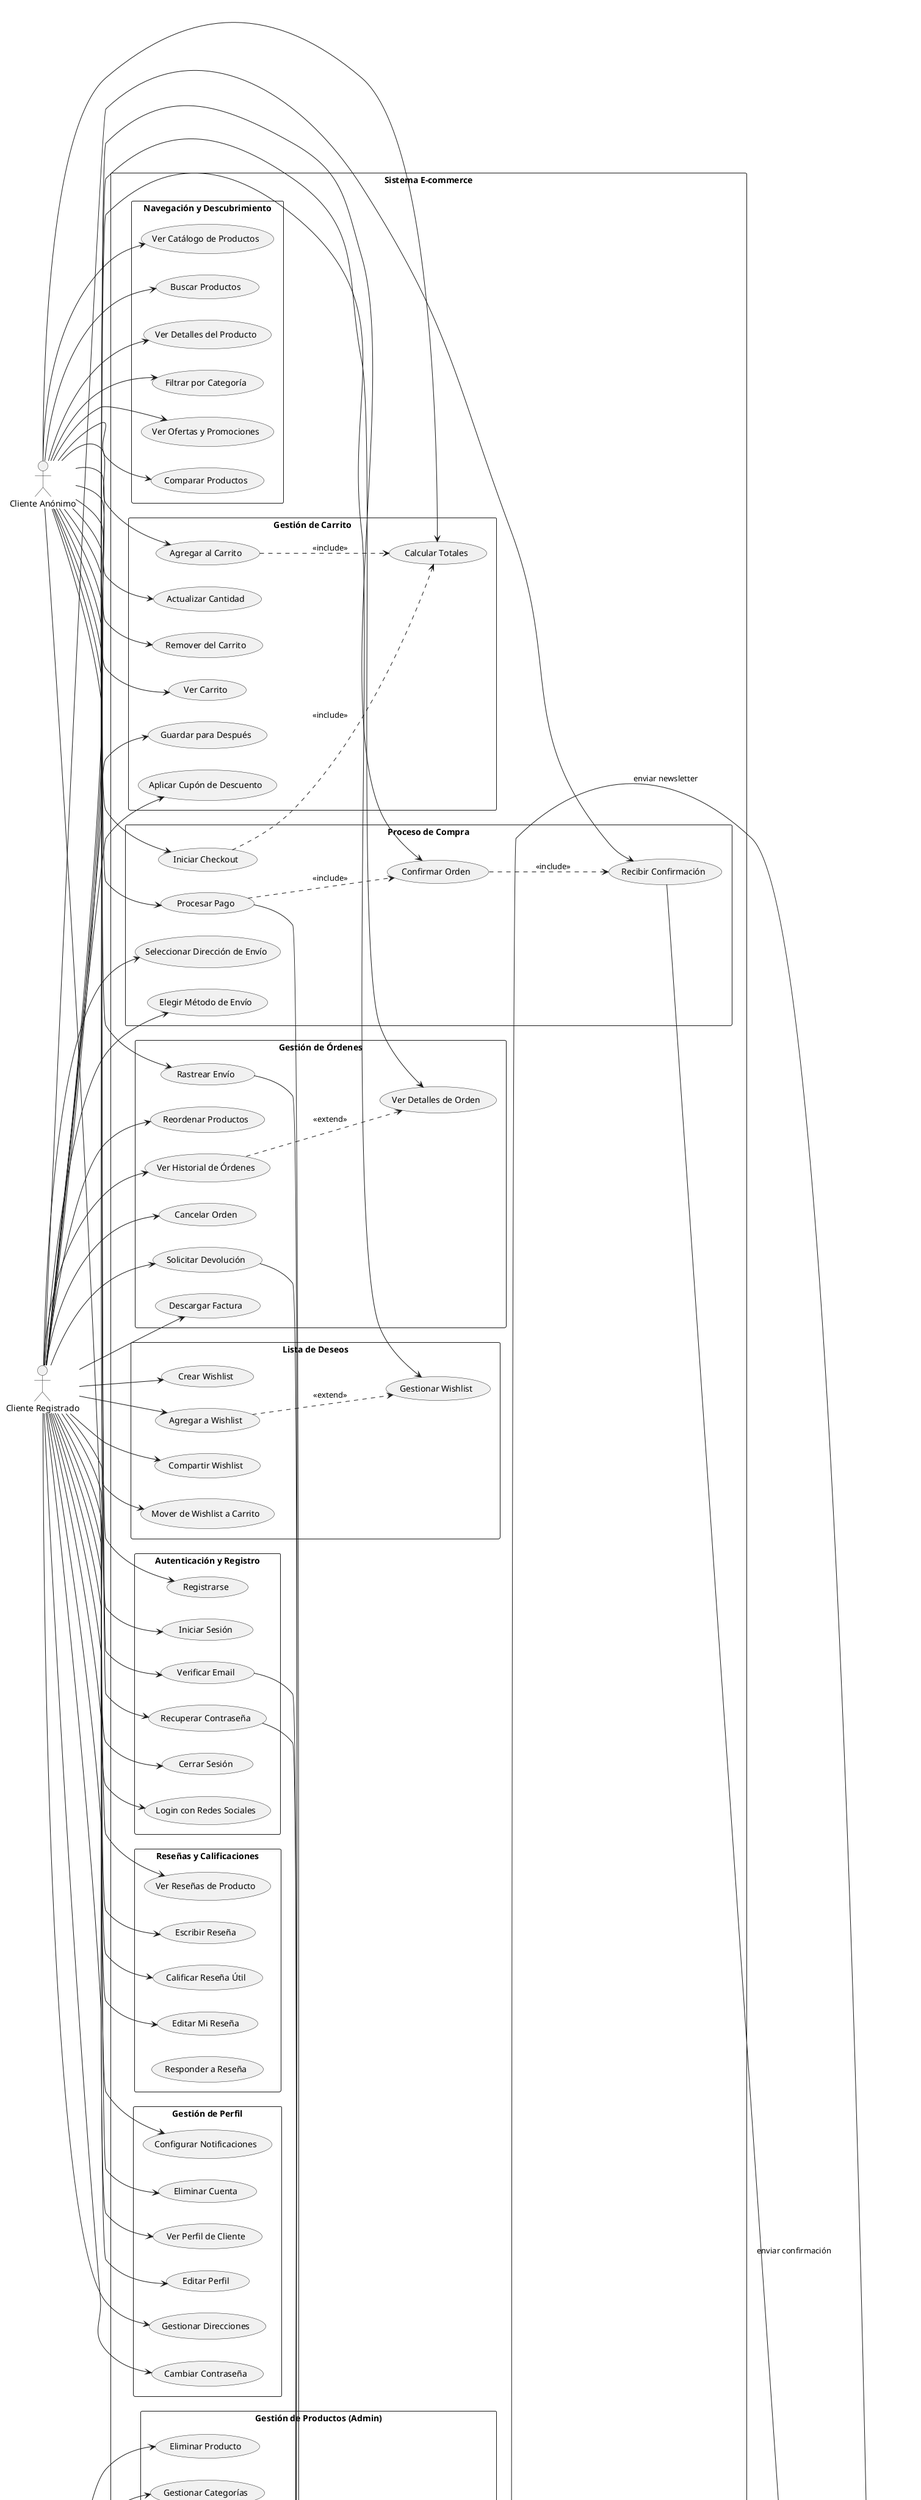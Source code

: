 @startuml UseCase_Ecommerce_System

!define ACTOR actor
!define USECASE usecase
!define SYSTEM rectangle

left to right direction
skinparam packageStyle rectangle

' ===== COMENTARIO DESCRIPTIVO =====
' Sistema E-commerce para Pequeños Comercios
' Casos de uso organizados por actores y funcionalidades:
' - Gestión completa de productos y catálogo
' - Carrito de compras y procesamiento de órdenes
' - Sistema de usuarios con roles diferenciados
' - Integración con gateways de pago múltiples
' - Gestión de inventario y stock
' - Sistema de promociones y marketing
' - Reviews, wishlist y experiencia social
' - Panel administrativo completo
' - Analíticas y reportes

' ===== ACTORES =====

ACTOR "Cliente Anónimo" as Anonymous
ACTOR "Cliente Registrado" as Customer
ACTOR "Administrador" as Admin
ACTOR "Manager de Tienda" as Manager
ACTOR "Sistema de Pagos" as PaymentSystem
ACTOR "Sistema de Email" as EmailSystem
ACTOR "Sistema de Envíos" as ShippingSystem

' ===== SISTEMA PRINCIPAL =====

SYSTEM "Sistema E-commerce" {

  ' ===== CASOS DE USO PÚBLICOS =====
  package "Navegación y Descubrimiento" {
    USECASE "Ver Catálogo de Productos" as UC001
    USECASE "Buscar Productos" as UC002
    USECASE "Ver Detalles del Producto" as UC003
    USECASE "Filtrar por Categoría" as UC004
    USECASE "Ver Ofertas y Promociones" as UC005
    USECASE "Comparar Productos" as UC006
  }

  ' ===== CASOS DE USO DE AUTENTICACIÓN =====
  package "Autenticación y Registro" {
    USECASE "Registrarse" as UC101
    USECASE "Iniciar Sesión" as UC102
    USECASE "Verificar Email" as UC103
    USECASE "Recuperar Contraseña" as UC104
    USECASE "Cerrar Sesión" as UC105
    USECASE "Login con Redes Sociales" as UC106
  }

  ' ===== CASOS DE USO DE PERFIL =====
  package "Gestión de Perfil" {
    USECASE "Ver Perfil de Cliente" as UC201
    USECASE "Editar Perfil" as UC202
    USECASE "Gestionar Direcciones" as UC203
    USECASE "Cambiar Contraseña" as UC204
    USECASE "Configurar Notificaciones" as UC205
    USECASE "Eliminar Cuenta" as UC206
  }

  ' ===== CASOS DE USO DE CARRITO =====
  package "Gestión de Carrito" {
    USECASE "Agregar al Carrito" as UC301
    USECASE "Actualizar Cantidad" as UC302
    USECASE "Remover del Carrito" as UC303
    USECASE "Ver Carrito" as UC304
    USECASE "Calcular Totales" as UC305
    USECASE "Guardar para Después" as UC306
    USECASE "Aplicar Cupón de Descuento" as UC307
  }

  ' ===== CASOS DE USO DE CHECKOUT =====
  package "Proceso de Compra" {
    USECASE "Iniciar Checkout" as UC401
    USECASE "Seleccionar Dirección de Envío" as UC402
    USECASE "Elegir Método de Envío" as UC403
    USECASE "Procesar Pago" as UC404
    USECASE "Confirmar Orden" as UC405
    USECASE "Recibir Confirmación" as UC406
  }

  ' ===== CASOS DE USO DE ÓRDENES =====
  package "Gestión de Órdenes" {
    USECASE "Ver Historial de Órdenes" as UC501
    USECASE "Ver Detalles de Orden" as UC502
    USECASE "Rastrear Envío" as UC503
    USECASE "Cancelar Orden" as UC504
    USECASE "Solicitar Devolución" as UC505
    USECASE "Descargar Factura" as UC506
    USECASE "Reordenar Productos" as UC507
  }

  ' ===== CASOS DE USO DE WISHLIST =====
  package "Lista de Deseos" {
    USECASE "Crear Wishlist" as UC601
    USECASE "Agregar a Wishlist" as UC602
    USECASE "Gestionar Wishlist" as UC603
    USECASE "Compartir Wishlist" as UC604
    USECASE "Mover de Wishlist a Carrito" as UC605
  }

  ' ===== CASOS DE USO DE REVIEWS =====
  package "Reseñas y Calificaciones" {
    USECASE "Escribir Reseña" as UC701
    USECASE "Ver Reseñas de Producto" as UC702
    USECASE "Calificar Reseña Útil" as UC703
    USECASE "Editar Mi Reseña" as UC704
    USECASE "Responder a Reseña" as UC705
  }

  ' ===== CASOS DE USO ADMINISTRATIVOS =====
  package "Gestión de Productos (Admin)" {
    USECASE "Crear Producto" as UC801
    USECASE "Editar Producto" as UC802
    USECASE "Eliminar Producto" as UC803
    USECASE "Gestionar Categorías" as UC804
    USECASE "Gestionar Stock" as UC805
    USECASE "Importar Productos" as UC806
    USECASE "Configurar Variantes" as UC807
  }

  package "Gestión de Órdenes (Admin)" {
    USECASE "Ver Todas las Órdenes" as UC851
    USECASE "Procesar Orden" as UC852
    USECASE "Actualizar Estado de Envío" as UC853
    USECASE "Procesar Reembolso" as UC854
    USECASE "Gestionar Devoluciones" as UC855
  }

  package "Gestión de Clientes (Admin)" {
    USECASE "Ver Lista de Clientes" as UC901
    USECASE "Ver Perfil de Cliente" as UC902
    USECASE "Suspender Cliente" as UC903
    USECASE "Gestionar Roles de Usuario" as UC904
  }

  package "Marketing y Promociones" {
    USECASE "Crear Cupones" as UC951
    USECASE "Gestionar Campañas" as UC952
    USECASE "Enviar Newsletter" as UC953
    USECASE "Configurar Ofertas" as UC954
  }

  package "Analíticas y Reportes" {
    USECASE "Ver Dashboard de Ventas" as UC1001
    USECASE "Generar Reporte de Ventas" as UC1002
    USECASE "Analizar Comportamiento" as UC1003
    USECASE "Ver Productos Populares" as UC1004
    USECASE "Monitorear Inventario" as UC1005
  }

  package "Configuración del Sistema" {
    USECASE "Configurar Métodos de Pago" as UC1051
    USECASE "Configurar Envíos" as UC1052
    USECASE "Gestionar Configuraciones" as UC1053
    USECASE "Ver Logs de Auditoría" as UC1054
  }
}

' ===== RELACIONES DE ACTORES CON CASOS DE USO =====

' Cliente Anónimo
Anonymous --> UC001
Anonymous --> UC002
Anonymous --> UC003
Anonymous --> UC004
Anonymous --> UC005
Anonymous --> UC006
Anonymous --> UC101
Anonymous --> UC102
Anonymous --> UC103
Anonymous --> UC104
Anonymous --> UC301
Anonymous --> UC302
Anonymous --> UC303
Anonymous --> UC304
Anonymous --> UC305
Anonymous --> UC401
Anonymous --> UC404
Anonymous --> UC702
Anonymous --> UC503

' Cliente Registrado (hereda de Anónimo + casos específicos)
Customer --> UC105
Customer --> UC106
Customer --> UC201
Customer --> UC202
Customer --> UC203
Customer --> UC204
Customer --> UC205
Customer --> UC206
Customer --> UC306
Customer --> UC307
Customer --> UC402
Customer --> UC403
Customer --> UC405
Customer --> UC406
Customer --> UC501
Customer --> UC502
Customer --> UC504
Customer --> UC505
Customer --> UC506
Customer --> UC507
Customer --> UC601
Customer --> UC602
Customer --> UC603
Customer --> UC604
Customer --> UC605
Customer --> UC701
Customer --> UC703
Customer --> UC704

' Manager de Tienda
Manager --> UC801
Manager --> UC802
Manager --> UC805
Manager --> UC851
Manager --> UC852
Manager --> UC853

' Administrador (incluye todo)
Admin --> UC803
Admin --> UC804
Admin --> UC806
Admin --> UC807
Admin --> UC854
Admin --> UC855
Admin --> UC901
Admin --> UC902
Admin --> UC903
Admin --> UC904
Admin --> UC951
Admin --> UC952
Admin --> UC953
Admin --> UC954
Admin --> UC1001
Admin --> UC1002
Admin --> UC1003
Admin --> UC1004
Admin --> UC1005
Admin --> UC1051
Admin --> UC1052
Admin --> UC1053
Admin --> UC1054

' ===== RELACIONES CON SISTEMAS EXTERNOS =====

UC404 --> PaymentSystem : procesar pago
UC406 --> EmailSystem : enviar confirmación
UC503 --> ShippingSystem : obtener tracking
UC505 --> EmailSystem : notificar devolución
UC953 --> EmailSystem : enviar newsletter
UC103 --> EmailSystem : enviar verificación
UC104 --> EmailSystem : enviar reset

' ===== RELACIONES DE INCLUSIÓN Y EXTENSIÓN =====

UC401 ..> UC305 : <<include>>
UC405 ..> UC406 : <<include>>
UC301 ..> UC305 : <<include>>
UC602 ..> UC603 : <<extend>>
UC404 ..> UC405 : <<include>>
UC501 ..> UC502 : <<extend>>
UC801 ..> UC805 : <<include>>
UC952 ..> UC953 : <<extend>>

@enduml